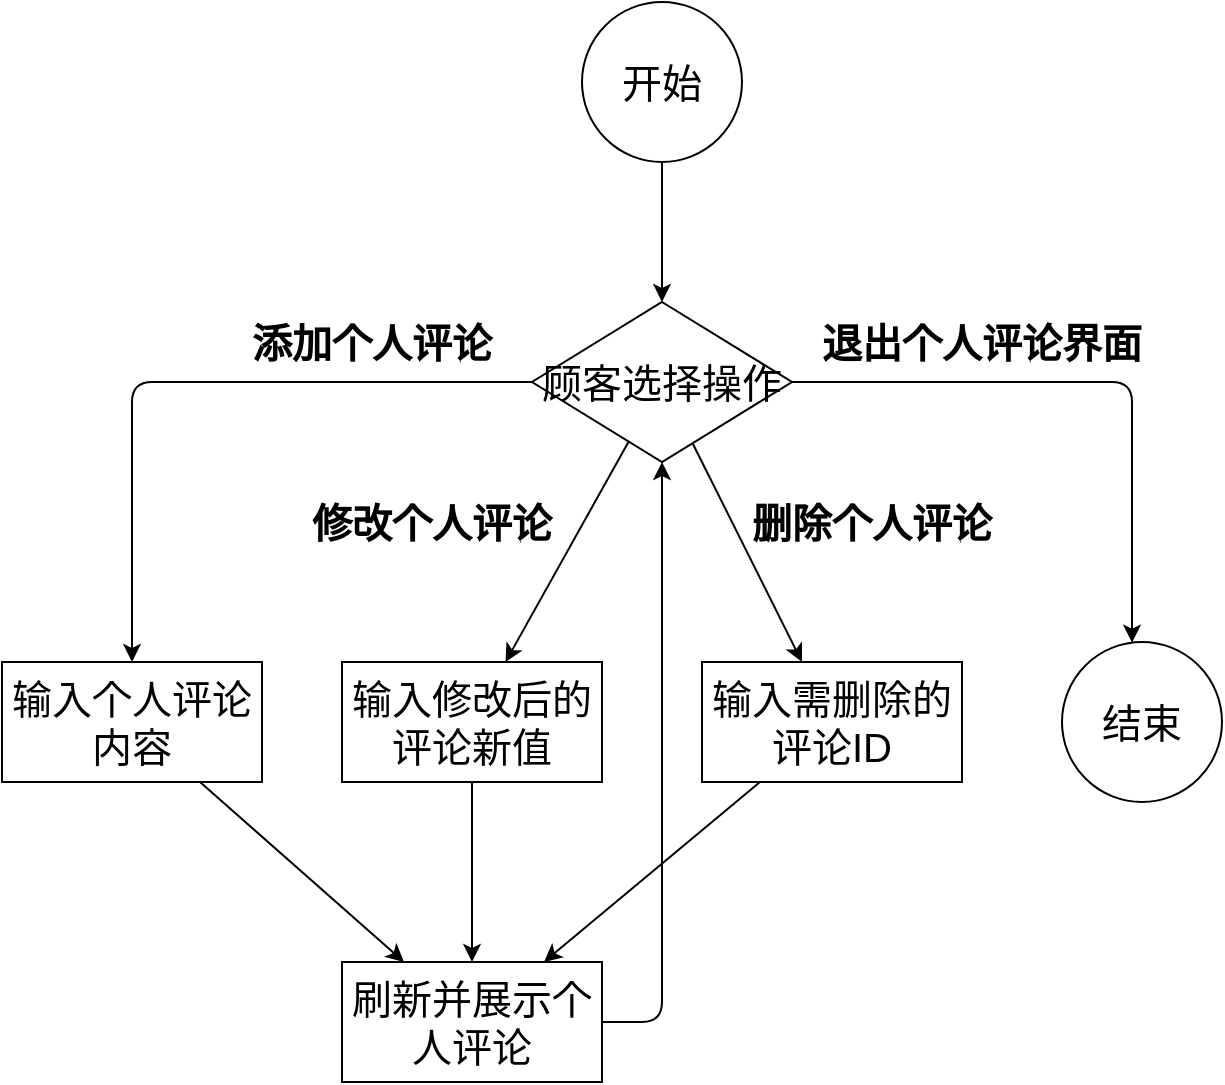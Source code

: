 <mxfile version="13.9.9" type="device"><diagram id="Q1rQVsopGAU8zGQ8zpE-" name="第 1 页"><mxGraphModel dx="2315" dy="640" grid="1" gridSize="10" guides="1" tooltips="1" connect="1" arrows="1" fold="1" page="1" pageScale="1" pageWidth="827" pageHeight="1169" math="0" shadow="0"><root><mxCell id="0"/><mxCell id="1" parent="0"/><mxCell id="TsIbfpSZ1Xq5QkE2LH6c-1" value="&lt;font style=&quot;font-size: 20px&quot;&gt;开始&lt;/font&gt;" style="ellipse;whiteSpace=wrap;html=1;aspect=fixed;" parent="1" vertex="1"><mxGeometry x="150" y="30" width="80" height="80" as="geometry"/></mxCell><mxCell id="TsIbfpSZ1Xq5QkE2LH6c-2" value="&lt;span style=&quot;font-size: 20px&quot;&gt;顾客选择操作&lt;/span&gt;" style="rhombus;whiteSpace=wrap;html=1;" parent="1" vertex="1"><mxGeometry x="125" y="180" width="130" height="80" as="geometry"/></mxCell><mxCell id="TsIbfpSZ1Xq5QkE2LH6c-3" value="&lt;span style=&quot;font-size: 20px&quot;&gt;输入个人评论内容&lt;/span&gt;" style="rounded=0;whiteSpace=wrap;html=1;" parent="1" vertex="1"><mxGeometry x="-140" y="360" width="130" height="60" as="geometry"/></mxCell><mxCell id="TsIbfpSZ1Xq5QkE2LH6c-4" value="" style="endArrow=classic;html=1;" parent="1" source="TsIbfpSZ1Xq5QkE2LH6c-1" target="TsIbfpSZ1Xq5QkE2LH6c-2" edge="1"><mxGeometry width="50" height="50" relative="1" as="geometry"><mxPoint x="190" y="310" as="sourcePoint"/><mxPoint x="240" y="260" as="targetPoint"/></mxGeometry></mxCell><mxCell id="TsIbfpSZ1Xq5QkE2LH6c-5" value="&lt;font style=&quot;font-size: 20px&quot;&gt;刷新并展示个人评论&lt;/font&gt;" style="rounded=0;whiteSpace=wrap;html=1;" parent="1" vertex="1"><mxGeometry x="30" y="510" width="130" height="60" as="geometry"/></mxCell><mxCell id="TsIbfpSZ1Xq5QkE2LH6c-6" value="&lt;span style=&quot;font-size: 20px&quot;&gt;输入修改后的评论新值&lt;/span&gt;" style="rounded=0;whiteSpace=wrap;html=1;" parent="1" vertex="1"><mxGeometry x="30" y="360" width="130" height="60" as="geometry"/></mxCell><mxCell id="TsIbfpSZ1Xq5QkE2LH6c-7" value="" style="edgeStyle=segmentEdgeStyle;endArrow=classic;html=1;" parent="1" source="TsIbfpSZ1Xq5QkE2LH6c-2" target="TsIbfpSZ1Xq5QkE2LH6c-3" edge="1"><mxGeometry width="50" height="50" relative="1" as="geometry"><mxPoint x="190" y="410" as="sourcePoint"/><mxPoint x="240" y="360" as="targetPoint"/></mxGeometry></mxCell><mxCell id="TsIbfpSZ1Xq5QkE2LH6c-8" value="&lt;font style=&quot;font-size: 20px&quot;&gt;&lt;b&gt;添加个人评论&lt;/b&gt;&lt;/font&gt;" style="text;html=1;strokeColor=none;fillColor=none;align=center;verticalAlign=middle;whiteSpace=wrap;rounded=0;" parent="1" vertex="1"><mxGeometry x="-50" y="190" width="190" height="20" as="geometry"/></mxCell><mxCell id="TsIbfpSZ1Xq5QkE2LH6c-9" value="" style="endArrow=classic;html=1;" parent="1" source="TsIbfpSZ1Xq5QkE2LH6c-2" target="TsIbfpSZ1Xq5QkE2LH6c-6" edge="1"><mxGeometry width="50" height="50" relative="1" as="geometry"><mxPoint x="190" y="350" as="sourcePoint"/><mxPoint x="240" y="300" as="targetPoint"/></mxGeometry></mxCell><mxCell id="TsIbfpSZ1Xq5QkE2LH6c-10" value="&lt;font style=&quot;font-size: 20px&quot;&gt;&lt;b&gt;修改个人评论&lt;/b&gt;&lt;/font&gt;" style="text;html=1;strokeColor=none;fillColor=none;align=center;verticalAlign=middle;whiteSpace=wrap;rounded=0;" parent="1" vertex="1"><mxGeometry x="-20" y="280" width="190" height="20" as="geometry"/></mxCell><mxCell id="TsIbfpSZ1Xq5QkE2LH6c-11" value="" style="edgeStyle=segmentEdgeStyle;endArrow=classic;html=1;" parent="1" source="TsIbfpSZ1Xq5QkE2LH6c-2" target="TsIbfpSZ1Xq5QkE2LH6c-13" edge="1"><mxGeometry width="50" height="50" relative="1" as="geometry"><mxPoint x="605.096" y="220.059" as="sourcePoint"/><mxPoint x="425" y="320" as="targetPoint"/><Array as="points"><mxPoint x="425" y="220"/></Array></mxGeometry></mxCell><mxCell id="TsIbfpSZ1Xq5QkE2LH6c-12" value="&lt;font style=&quot;font-size: 20px&quot;&gt;&lt;b&gt;退出个人评论界面&lt;/b&gt;&lt;/font&gt;" style="text;html=1;strokeColor=none;fillColor=none;align=center;verticalAlign=middle;whiteSpace=wrap;rounded=0;" parent="1" vertex="1"><mxGeometry x="255" y="190" width="190" height="20" as="geometry"/></mxCell><mxCell id="TsIbfpSZ1Xq5QkE2LH6c-13" value="&lt;font style=&quot;font-size: 20px&quot;&gt;结束&lt;/font&gt;" style="ellipse;whiteSpace=wrap;html=1;aspect=fixed;" parent="1" vertex="1"><mxGeometry x="390" y="350" width="80" height="80" as="geometry"/></mxCell><mxCell id="VDhe0rsWfZgldrrpA_mC-1" value="&lt;span style=&quot;font-size: 20px&quot;&gt;输入需删除的评论ID&lt;/span&gt;" style="rounded=0;whiteSpace=wrap;html=1;" vertex="1" parent="1"><mxGeometry x="210" y="360" width="130" height="60" as="geometry"/></mxCell><mxCell id="VDhe0rsWfZgldrrpA_mC-2" value="" style="endArrow=classic;html=1;" edge="1" parent="1" target="VDhe0rsWfZgldrrpA_mC-1" source="TsIbfpSZ1Xq5QkE2LH6c-2"><mxGeometry width="50" height="50" relative="1" as="geometry"><mxPoint x="364.792" y="244.488" as="sourcePoint"/><mxPoint x="440" y="300" as="targetPoint"/></mxGeometry></mxCell><mxCell id="VDhe0rsWfZgldrrpA_mC-3" value="&lt;font style=&quot;font-size: 20px&quot;&gt;&lt;b&gt;删除个人评论&lt;/b&gt;&lt;/font&gt;" style="text;html=1;strokeColor=none;fillColor=none;align=center;verticalAlign=middle;whiteSpace=wrap;rounded=0;" vertex="1" parent="1"><mxGeometry x="200" y="280" width="190" height="20" as="geometry"/></mxCell><mxCell id="VDhe0rsWfZgldrrpA_mC-4" value="" style="endArrow=classic;html=1;" edge="1" parent="1" source="TsIbfpSZ1Xq5QkE2LH6c-3" target="TsIbfpSZ1Xq5QkE2LH6c-5"><mxGeometry width="50" height="50" relative="1" as="geometry"><mxPoint x="200" y="350" as="sourcePoint"/><mxPoint x="250" y="300" as="targetPoint"/></mxGeometry></mxCell><mxCell id="VDhe0rsWfZgldrrpA_mC-5" value="" style="endArrow=classic;html=1;" edge="1" parent="1" source="TsIbfpSZ1Xq5QkE2LH6c-6" target="TsIbfpSZ1Xq5QkE2LH6c-5"><mxGeometry width="50" height="50" relative="1" as="geometry"><mxPoint x="200" y="350" as="sourcePoint"/><mxPoint x="250" y="300" as="targetPoint"/></mxGeometry></mxCell><mxCell id="VDhe0rsWfZgldrrpA_mC-6" value="" style="endArrow=classic;html=1;" edge="1" parent="1" source="VDhe0rsWfZgldrrpA_mC-1" target="TsIbfpSZ1Xq5QkE2LH6c-5"><mxGeometry width="50" height="50" relative="1" as="geometry"><mxPoint x="200" y="350" as="sourcePoint"/><mxPoint x="250" y="300" as="targetPoint"/></mxGeometry></mxCell><mxCell id="VDhe0rsWfZgldrrpA_mC-7" value="" style="edgeStyle=segmentEdgeStyle;endArrow=classic;html=1;" edge="1" parent="1" source="TsIbfpSZ1Xq5QkE2LH6c-5" target="TsIbfpSZ1Xq5QkE2LH6c-2"><mxGeometry width="50" height="50" relative="1" as="geometry"><mxPoint x="200" y="350" as="sourcePoint"/><mxPoint x="250" y="300" as="targetPoint"/></mxGeometry></mxCell></root></mxGraphModel></diagram></mxfile>